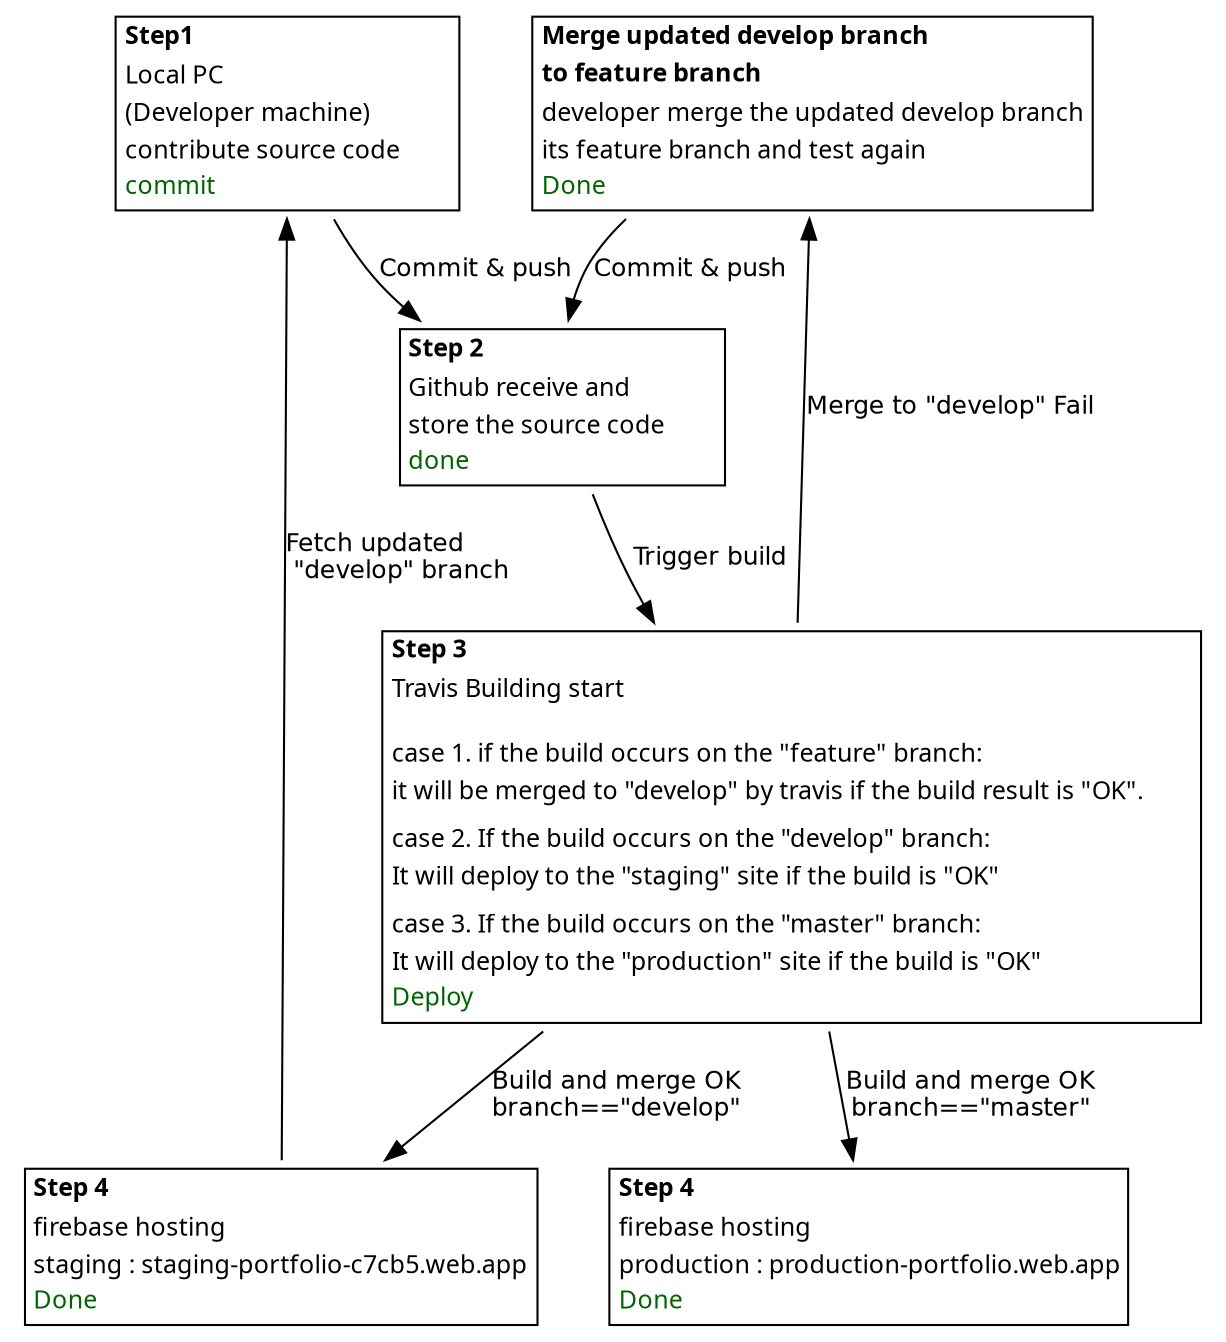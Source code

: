 // https://renenyffenegger.ch/notes/tools/Graphviz/examples/index
digraph D {
  // graph [fontname = "helvetica"];
  // node [fontname = "helvetica"];
  edge [
    fontname = "helvetica"
    fontsize="12"
    ];
  node [
    shape=plaintext
    fontname="Sans serif"
    fontsize="12"
  ];

  step_1 [ label=<
    <table border="1" cellborder="0" cellspacing="1">
      <tr>
        <td align="left"><b>Step1</b>
        </td>
      </tr>
      <tr>
        <td align="left">Local PC
        </td>
      </tr>
      <tr>
        <td align="left">(Developer machine)
        </td>
      </tr>
      <tr>
        <td align="left">contribute source code
        </td>
      </tr>
      <tr>
        <td align="left"><font color="darkgreen">commit</font>
        </td>
      </tr>
    </table>
  >];

  step_2 [ label=<
    <table border="1" cellborder="0" cellspacing="1">
      <tr>
        <td align="left"><b>Step 2</b>
        </td>
      </tr>
      <tr>
        <td align="left">Github receive and
        </td>
      </tr>
      <tr>
        <td align="left">store the source code
        </td>
      </tr>
      <tr>
        <td align="left"><font color="darkgreen">done</font>
        </td>
      </tr>
    </table>
  >];


  step_3 [ label=<
    <table border="1" cellborder="0" cellspacing="1">
      <tr>
        <td align="left"><b>Step 3</b>
        </td>
      </tr>
      <tr>
        <td align="left">Travis Building start<br />
        </td>
      </tr>
      <tr>
        <td align="left">case 1. if the build occurs on the "feature" branch:
        </td>
      </tr>
      <tr>
        <td align="left">it will be merged to "develop" by travis if the build result is "OK".
        </td>
      </tr>
      <tr>
        <td></td>
      </tr>
      <tr>
        <td align="left">case 2. If the build occurs on the "develop" branch:
        </td>
      </tr>
      <tr>
        <td align="left">It will deploy to the "staging" site if the build is "OK"
        </td>
      </tr>
      <tr>
        <td></td>
      </tr>
      <tr>
        <td align="left">case 3. If the build occurs on the "master" branch:
        </td>
      </tr>
      <tr>
        <td align="left">It will deploy to the "production" site if the build is "OK"
        </td>
      </tr>

      <tr>
        <td align="left"><font color="darkgreen">Deploy</font>
        </td>
      </tr>
    </table>
  >];

  firebase_production[ label=<
    <table border="1" cellborder="0" cellspacing="1">
      <tr>
        <td align="left"><b>Step 4</b></td>
      </tr>
      <tr>
        <td align="left">firebase hosting</td>
      </tr>
      <tr>
        <td align="left">production : production-portfolio.web.app</td>
      </tr>

      <tr>
        <td align="left"><font color="darkgreen">Done</font>
        </td>
      </tr>
    </table>
  >];

  firebase_staging[ label=<
    <table border="1" cellborder="0" cellspacing="1">
      <tr>
        <td align="left"><b>Step 4</b></td>
      </tr>
      <tr>
        <td align="left">firebase hosting</td>
      </tr>
      <tr>
        <td align="left">staging : staging-portfolio-c7cb5.web.app</td>
      </tr>
      <tr>
        <td align="left"><font color="darkgreen">Done</font>
        </td>
      </tr>
    </table>
  >];

  merge_develop_to_feature[ label=<
    <table border="1" cellborder="0" cellspacing="1">
      <tr>
        <td align="left"><b>Merge updated develop branch</b></td>
      </tr>
      <tr>
        <td align="left"><b>to feature branch</b></td>
      </tr>
      <tr>
        <td align="left">developer merge the updated develop branch</td>
      </tr>
      <tr>
        <td align="left">its feature branch and test again</td>
      </tr>
      <tr>
        <td align="left"><font color="darkgreen">Done</font>
        </td>
      </tr>
    </table>
  >]

  step_1        -> step_2 [label="Commit & push"];
  step_2 -> step_3 [label="Trigger build"];
  step_3        -> firebase_production [label="Build and merge OK\lbranch==\"master\""];
  step_3        -> firebase_staging [label="Build and merge OK\lbranch==\"develop\""];

  step_3   -> merge_develop_to_feature [label="Merge to \"develop\" Fail"];
  merge_develop_to_feature -> step_2  [label="Commit & push"];


  firebase_staging -> step_1 [label="Fetch updated \l \"develop\" branch"];

  subgraph fix_subgraph {
    rank="same"
    merge_develop_to_feature
    step_1
  }

}
